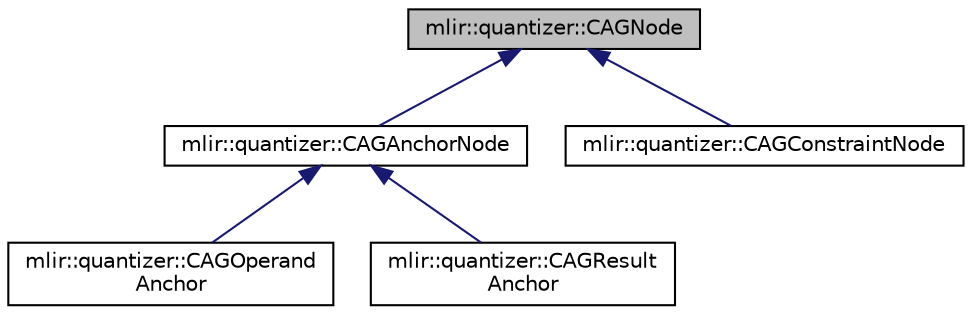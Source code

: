 digraph "mlir::quantizer::CAGNode"
{
  bgcolor="transparent";
  edge [fontname="Helvetica",fontsize="10",labelfontname="Helvetica",labelfontsize="10"];
  node [fontname="Helvetica",fontsize="10",shape=record];
  Node0 [label="mlir::quantizer::CAGNode",height=0.2,width=0.4,color="black", fillcolor="grey75", style="filled", fontcolor="black"];
  Node0 -> Node1 [dir="back",color="midnightblue",fontsize="10",style="solid",fontname="Helvetica"];
  Node1 [label="mlir::quantizer::CAGAnchorNode",height=0.2,width=0.4,color="black",URL="$classmlir_1_1quantizer_1_1CAGAnchorNode.html",tooltip="Anchor nodes represent points in the source IR where we may choose to introduce a type transition..."];
  Node1 -> Node2 [dir="back",color="midnightblue",fontsize="10",style="solid",fontname="Helvetica"];
  Node2 [label="mlir::quantizer::CAGOperand\lAnchor",height=0.2,width=0.4,color="black",URL="$classmlir_1_1quantizer_1_1CAGOperandAnchor.html",tooltip="An anchor tied to a specific operand. "];
  Node1 -> Node3 [dir="back",color="midnightblue",fontsize="10",style="solid",fontname="Helvetica"];
  Node3 [label="mlir::quantizer::CAGResult\lAnchor",height=0.2,width=0.4,color="black",URL="$classmlir_1_1quantizer_1_1CAGResultAnchor.html",tooltip="An anchor tied to a specific result. "];
  Node0 -> Node4 [dir="back",color="midnightblue",fontsize="10",style="solid",fontname="Helvetica"];
  Node4 [label="mlir::quantizer::CAGConstraintNode",height=0.2,width=0.4,color="black",URL="$classmlir_1_1quantizer_1_1CAGConstraintNode.html",tooltip="Base class for constraint nodes. "];
}
